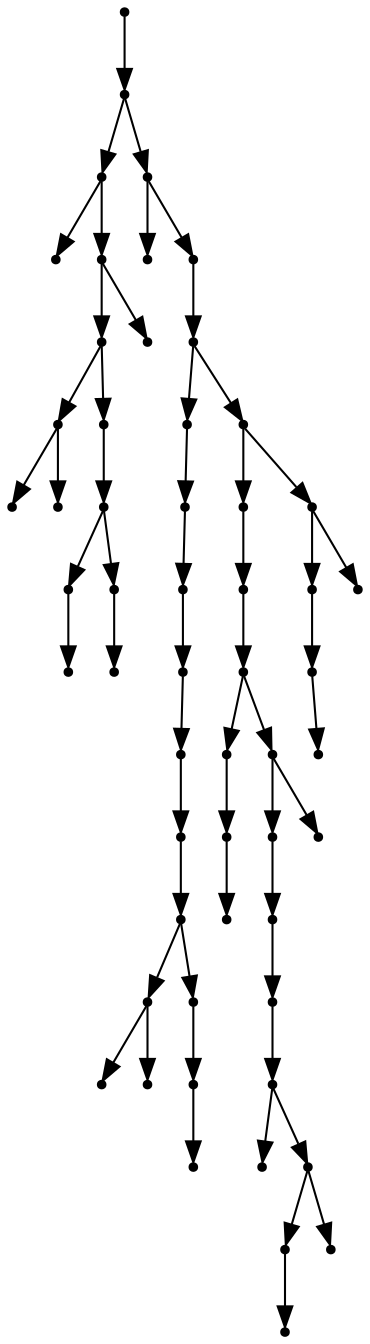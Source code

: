 digraph {
  55 [shape=point];
  54 [shape=point];
  13 [shape=point];
  0 [shape=point];
  12 [shape=point];
  10 [shape=point];
  3 [shape=point];
  1 [shape=point];
  2 [shape=point];
  9 [shape=point];
  8 [shape=point];
  5 [shape=point];
  4 [shape=point];
  7 [shape=point];
  6 [shape=point];
  11 [shape=point];
  53 [shape=point];
  14 [shape=point];
  52 [shape=point];
  51 [shape=point];
  27 [shape=point];
  26 [shape=point];
  25 [shape=point];
  24 [shape=point];
  23 [shape=point];
  22 [shape=point];
  21 [shape=point];
  17 [shape=point];
  15 [shape=point];
  16 [shape=point];
  20 [shape=point];
  19 [shape=point];
  18 [shape=point];
  50 [shape=point];
  44 [shape=point];
  43 [shape=point];
  42 [shape=point];
  30 [shape=point];
  29 [shape=point];
  28 [shape=point];
  41 [shape=point];
  39 [shape=point];
  38 [shape=point];
  37 [shape=point];
  36 [shape=point];
  31 [shape=point];
  35 [shape=point];
  33 [shape=point];
  32 [shape=point];
  34 [shape=point];
  40 [shape=point];
  49 [shape=point];
  47 [shape=point];
  46 [shape=point];
  45 [shape=point];
  48 [shape=point];
55 -> 54;
54 -> 13;
13 -> 0;
13 -> 12;
12 -> 10;
10 -> 3;
3 -> 1;
3 -> 2;
10 -> 9;
9 -> 8;
8 -> 5;
5 -> 4;
8 -> 7;
7 -> 6;
12 -> 11;
54 -> 53;
53 -> 14;
53 -> 52;
52 -> 51;
51 -> 27;
27 -> 26;
26 -> 25;
25 -> 24;
24 -> 23;
23 -> 22;
22 -> 21;
21 -> 17;
17 -> 15;
17 -> 16;
21 -> 20;
20 -> 19;
19 -> 18;
51 -> 50;
50 -> 44;
44 -> 43;
43 -> 42;
42 -> 30;
30 -> 29;
29 -> 28;
42 -> 41;
41 -> 39;
39 -> 38;
38 -> 37;
37 -> 36;
36 -> 31;
36 -> 35;
35 -> 33;
33 -> 32;
35 -> 34;
41 -> 40;
50 -> 49;
49 -> 47;
47 -> 46;
46 -> 45;
49 -> 48;
}

